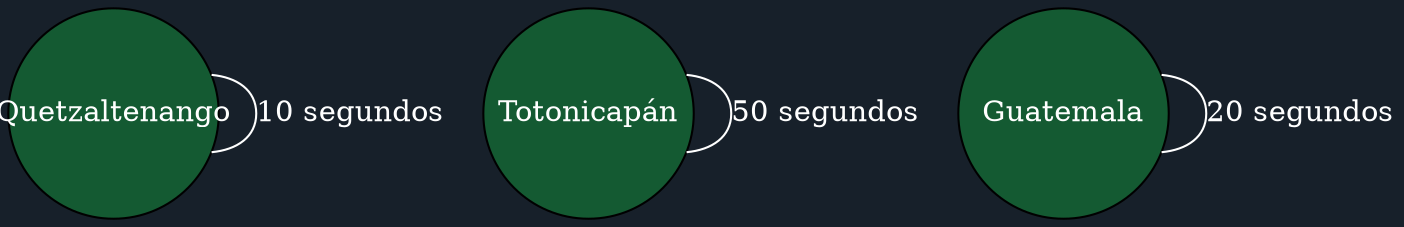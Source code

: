 graph Ruta {
  bgcolor="#17202a";
  node [style=filled, fillcolor="#145a32", fontcolor="white", shape=circle, width=1.4, fixedsize=true];
  edge [color="white", fontcolor="white"];
  "Quetzaltenango" -- "Quetzaltenango" [label="10 segundos"];
  "Totonicapán" -- "Totonicapán" [label="50 segundos"];
  "Guatemala" -- "Guatemala" [label="20 segundos"];
}